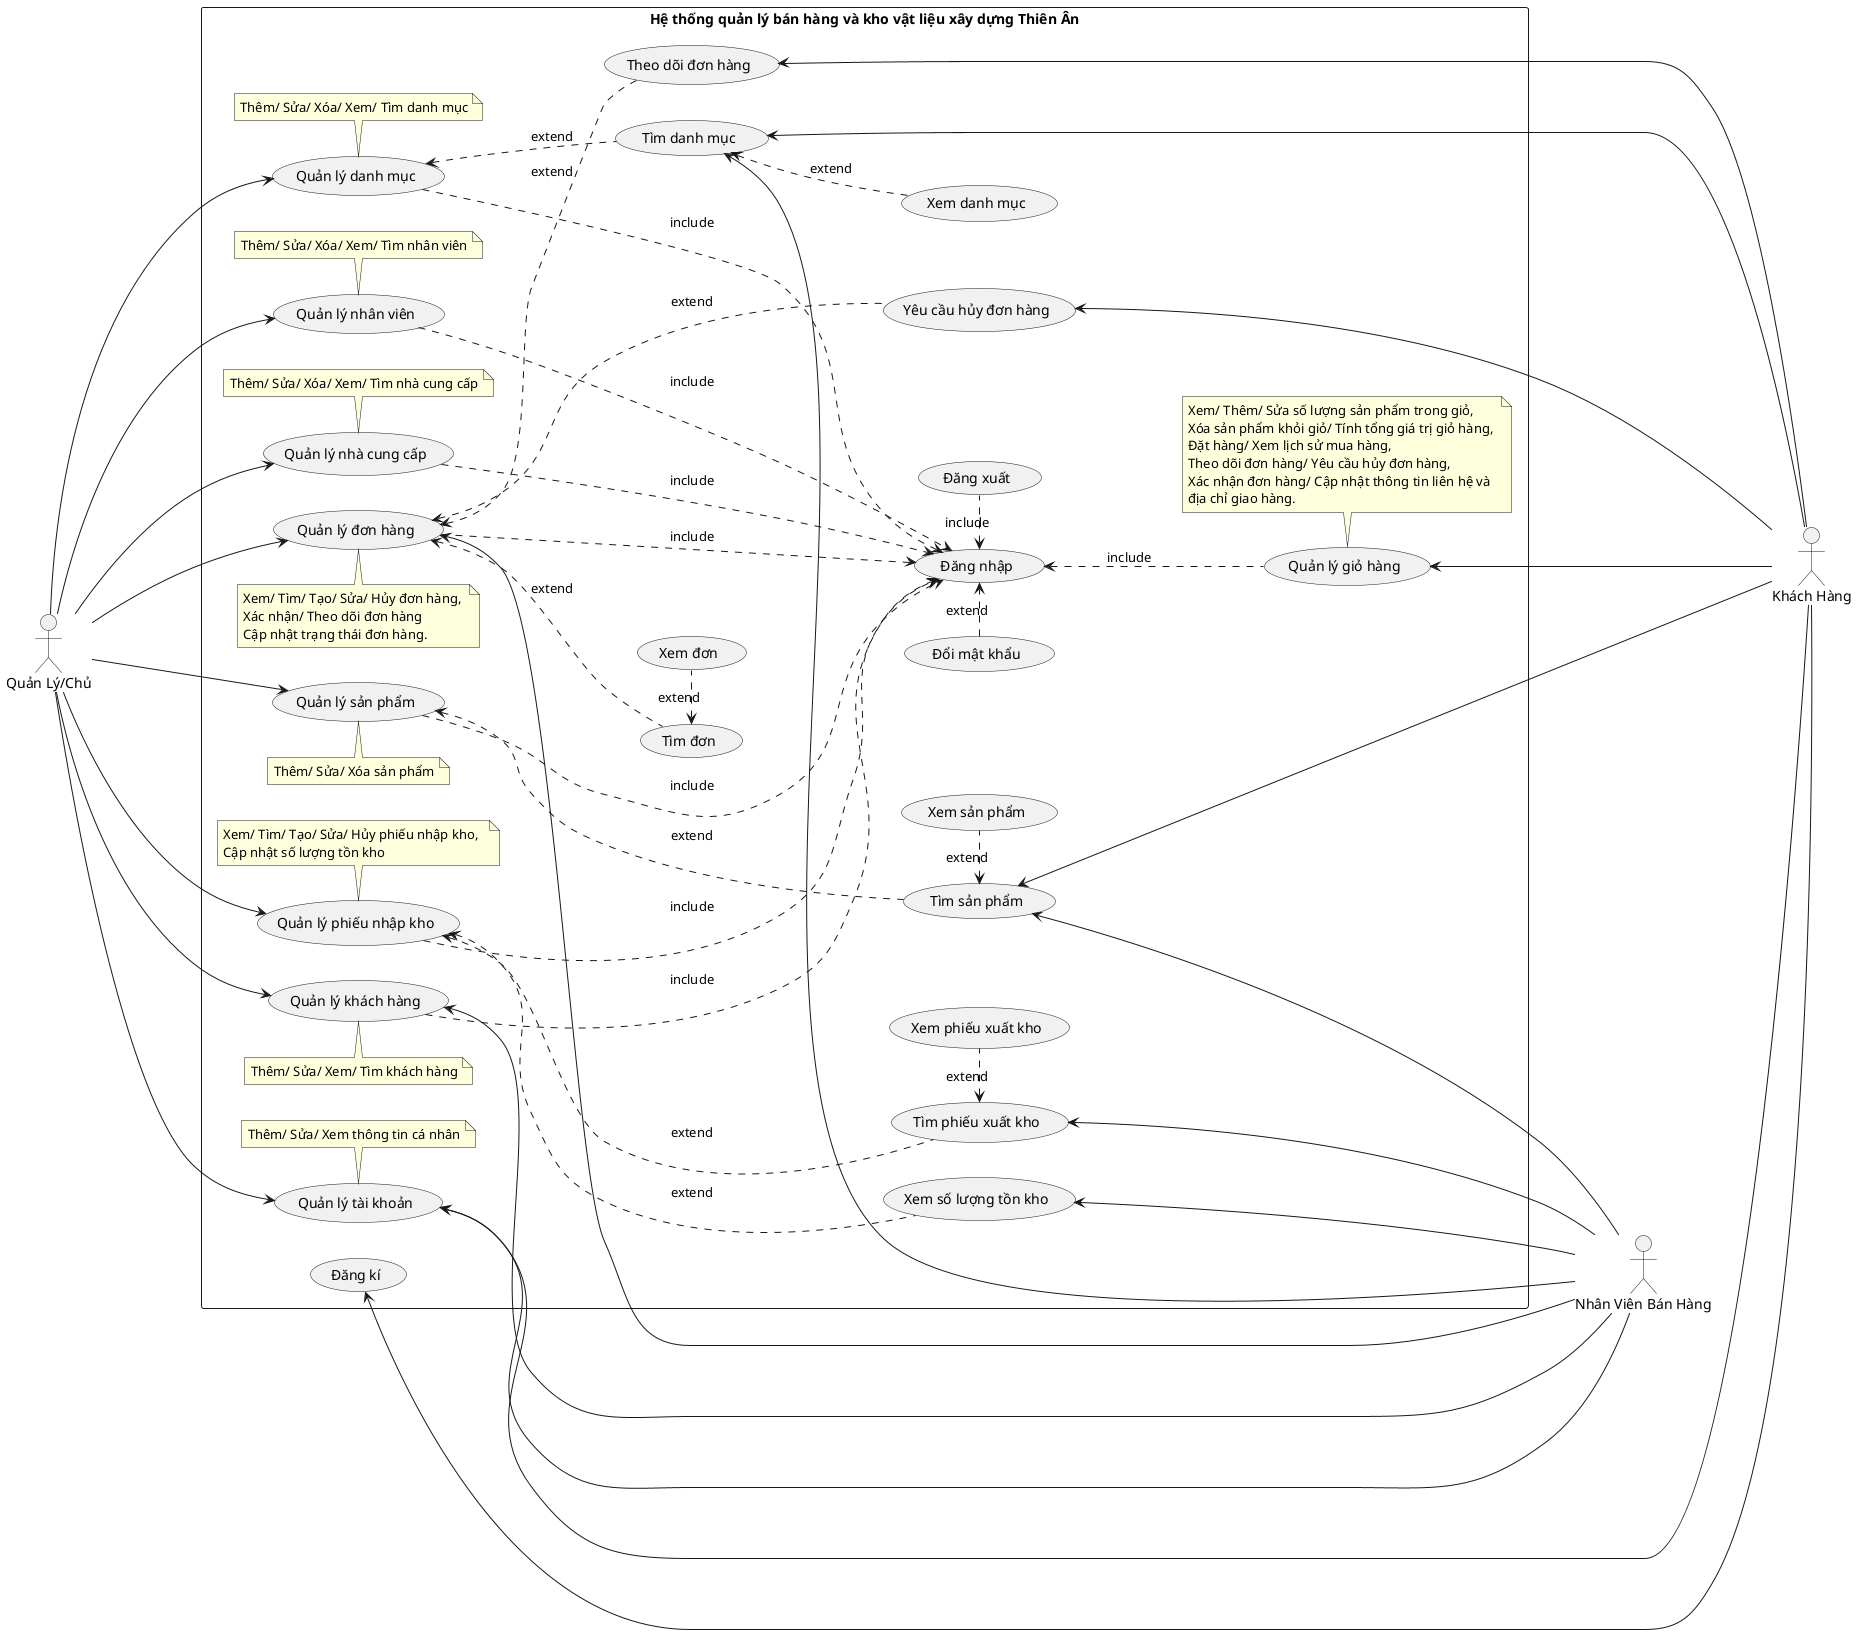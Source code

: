 @startuml SinooUC

skinparam shadowing false
left to right direction

actor "Khách Hàng" as KH
actor "Quản Lý/Chủ" as NVQL
actor "Nhân Viên Bán Hàng" as NVBH

rectangle "Hệ thống quản lý bán hàng và kho vật liệu xây dựng Thiên Ân" {

'>>>>>>>>>>>>>>> Khai báo >>>>>>>>>>>>>>>
'Tài khoản
Usecase QLTK as "Quản lý tài khoản"
note bottom of QLTK: Thêm/ Sửa/ Xem thông tin cá nhân

'Danh mục 
Usecase QLDMSP as "Quản lý danh mục"
note bottom of QLDMSP: Thêm/ Sửa/ Xóa/ Xem/ Tìm danh mục
(Xem danh mục) as XEM_DMSP
(Tìm danh mục) as TIM_DMSP
 TIM_DMSP <.. XEM_DMSP: extend

'Kho hàng
Usecase QLKHO as "Quản lý phiếu nhập kho"
note bottom of QLKHO : Xem/ Tìm/ Tạo/ Sửa/ Hủy phiếu nhập kho,  \nCập nhật số lượng tồn kho 
(Xem số lượng tồn kho) as XEM_HANG
(Xem phiếu xuất kho) as XEM_PXK
(Tìm phiếu xuất kho) as TIM_PXK
TIM_PXK <. XEM_PXK: extend

'Nhân viên
Usecase QLNV as "Quản lý nhân viên"
note bottom of QLNV: Thêm/ Sửa/ Xóa/ Xem/ Tìm nhân viên

'Nhà cung cấp
Usecase QLNCC as "Quản lý nhà cung cấp"
note bottom of QLNCC: Thêm/ Sửa/ Xóa/ Xem/ Tìm nhà cung cấp
' (Tìm nhà cung cấp) as TIM_NCC

'Báo cáo
' (Quản lý báo cáo) as QLBC
' note bottom of QLBC: Xem doanh thu, phí nhập, phí xuất hàng

'Khách hàng
(Quản lý khách hàng) as QLKH
note top of QLKH: Thêm/ Sửa/ Xem/ Tìm khách hàng

'Đơn hàng
Usecase QLDH as "Quản lý đơn hàng"
note top of QLDH: Xem/ Tìm/ Tạo/ Sửa/ Hủy đơn hàng, \nXác nhận/ Theo dõi đơn hàng \nCập nhật trạng thái đơn hàng.
(Tìm đơn) as TIM_DH
(Xem đơn) as XEM_DH
(Theo dõi đơn hàng) as THEO_DOI_DH
(Yêu cầu hủy đơn hàng) as YCHUY_DH
TIM_DH <. XEM_DH: extend
QLDH <... YCHUY_DH: extend
QLDH <.. THEO_DOI_DH: extend

'Sản phẩm
Usecase QLSP as "Quản lý sản phẩm"
note top of QLSP: Thêm/ Sửa/ Xóa sản phẩm
(Xem sản phẩm) as XEM_SP
(Tìm sản phẩm) as TIM_SP
 TIM_SP <. XEM_SP: extend

'Giỏ hàng
Usecase QLGH as "Quản lý giỏ hàng"
note bottom of QLGH: Xem/ Thêm/ Sửa số lượng sản phẩm trong giỏ, \nXóa sản phẩm khỏi giỏ/ Tính tổng giá trị giỏ hàng, \nĐặt hàng/ Xem lịch sử mua hàng, \nTheo dõi đơn hàng/ Yêu cầu hủy đơn hàng, \nXác nhận đơn hàng/ Cập nhật thông tin liên hệ và \nđịa chỉ giao hàng.
' (Xem giỏ hàng) as XEM_GH
'   XEM_GH .>  QLGH: extend


'Đăng nhập, đăng xuất
(Đăng xuất) as Logout
(Đăng nhập) as Login
(Đăng kí) as SignUp
(Đổi mật khẩu) as ChangePass

Login  <.  Logout: include
ChangePass .> Login : extend

'>>>>>>>>>>>>>>> Gán đối tượng >>>>>>>>>>>>>>
QLDMSP ...> Login : include
' QLBC ...> Login : include
QLDH ...> Login : include
' QLGH ...> Login : include
QLSP ...> Login : include
QLNCC ...> Login : include
QLKH ...> Login : include
QLNV ...> Login : include
QLKHO ...> Login : include
Login <..  QLGH: include

'----------- Người Quản lý -----------
NVQL --> QLSP
NVQL ---> QLDMSP
NVQL --> QLKHO
NVQL --> QLNV
NVQL --> QLNCC
' NVQL --> QLBC
NVQL --> QLKH 
NVQL --> QLDH 
NVQL --> QLTK 

'Tài khoản
' NVQL ---> Login

'Sản phẩm
QLSP <... TIM_SP: extend

'Danh mục sp
QLDMSP <.. TIM_DMSP: extend

'Kho hàng
QLKHO <... XEM_HANG: extend
QLKHO <... TIM_PXK: extend

'Nhân viên

'Nhà cung cấp
' QLNCC <.. TIM_NCC: extend

'Báo cáo

'Khách hàng

'Đơn hàng
QLDH <.. TIM_DH: extend

'----------- Nhân Viên Bán Hàng -----------
QLDH <- NVBH
QLKH <-- NVBH
QLTK <-- NVBH
'Tài khoản
' Login <--- NVBH

'Kho
XEM_HANG <-- NVBH

'Danh mục
TIM_DMSP <-- NVBH

'Kho hàng
TIM_PXK <--- NVBH

'Sản phẩm
TIM_SP <-- NVBH

'----------- Khách Hàng -----------
QLGH <-- KH
QLTK <-- KH

'Tài khoản
SignUp <- KH
' Login <-- KH

'Giỏ hàng
' XEM_GH <-- KH

'Sản phẩm
TIM_SP <---- KH

'Danh mục
TIM_DMSP <--- KH

'Đơn hàng
YCHUY_DH <-- KH
THEO_DOI_DH <-- KH

}

@enduml
